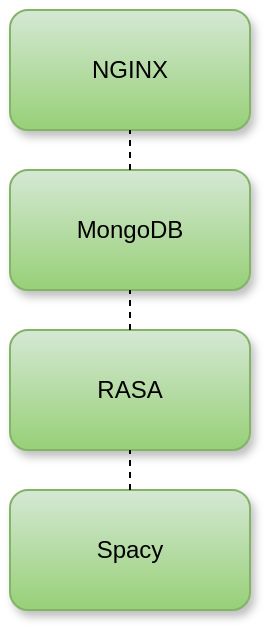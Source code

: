 <mxfile version="21.2.1" type="github">
  <diagram name="Seite-1" id="EHpXEGn98MhXjlWumOCO">
    <mxGraphModel dx="988" dy="530" grid="1" gridSize="10" guides="1" tooltips="1" connect="1" arrows="1" fold="1" page="1" pageScale="1" pageWidth="827" pageHeight="1169" math="0" shadow="0">
      <root>
        <mxCell id="0" />
        <mxCell id="1" parent="0" />
        <mxCell id="XIuJrTH9jcuLKCDRD7nm-1" value="NGINX" style="rounded=1;whiteSpace=wrap;html=1;fillColor=#d5e8d4;strokeColor=#82b366;glass=0;shadow=1;gradientColor=#97d077;fixDash=0;snapToPoint=0;portConstraintRotation=0;" vertex="1" parent="1">
          <mxGeometry x="350" y="220" width="120" height="60" as="geometry" />
        </mxCell>
        <mxCell id="XIuJrTH9jcuLKCDRD7nm-2" value="&lt;div&gt;RASA&lt;/div&gt;" style="rounded=1;whiteSpace=wrap;html=1;fillColor=#d5e8d4;strokeColor=#82b366;glass=0;shadow=1;gradientColor=#97d077;fixDash=0;snapToPoint=0;portConstraintRotation=0;" vertex="1" parent="1">
          <mxGeometry x="350" y="380" width="120" height="60" as="geometry" />
        </mxCell>
        <mxCell id="XIuJrTH9jcuLKCDRD7nm-4" value="MongoDB" style="rounded=1;whiteSpace=wrap;html=1;fillColor=#d5e8d4;strokeColor=#82b366;glass=0;shadow=1;gradientColor=#97d077;fixDash=0;snapToPoint=0;portConstraintRotation=0;" vertex="1" parent="1">
          <mxGeometry x="350" y="300" width="120" height="60" as="geometry" />
        </mxCell>
        <mxCell id="XIuJrTH9jcuLKCDRD7nm-5" value="Spacy" style="rounded=1;whiteSpace=wrap;html=1;fillColor=#d5e8d4;strokeColor=#82b366;glass=0;shadow=1;gradientColor=#97d077;fixDash=0;snapToPoint=0;portConstraintRotation=0;" vertex="1" parent="1">
          <mxGeometry x="350" y="460" width="120" height="60" as="geometry" />
        </mxCell>
        <mxCell id="XIuJrTH9jcuLKCDRD7nm-7" value="" style="endArrow=none;dashed=1;html=1;rounded=0;entryX=0.5;entryY=1;entryDx=0;entryDy=0;exitX=0.5;exitY=0;exitDx=0;exitDy=0;" edge="1" parent="1" source="XIuJrTH9jcuLKCDRD7nm-4" target="XIuJrTH9jcuLKCDRD7nm-1">
          <mxGeometry width="50" height="50" relative="1" as="geometry">
            <mxPoint x="190" y="350" as="sourcePoint" />
            <mxPoint x="240" y="300" as="targetPoint" />
          </mxGeometry>
        </mxCell>
        <mxCell id="XIuJrTH9jcuLKCDRD7nm-8" value="" style="endArrow=none;dashed=1;html=1;rounded=0;entryX=0.5;entryY=1;entryDx=0;entryDy=0;exitX=0.5;exitY=0;exitDx=0;exitDy=0;" edge="1" parent="1" source="XIuJrTH9jcuLKCDRD7nm-2" target="XIuJrTH9jcuLKCDRD7nm-4">
          <mxGeometry width="50" height="50" relative="1" as="geometry">
            <mxPoint x="610" y="410" as="sourcePoint" />
            <mxPoint x="610" y="390" as="targetPoint" />
          </mxGeometry>
        </mxCell>
        <mxCell id="XIuJrTH9jcuLKCDRD7nm-10" value="" style="endArrow=none;dashed=1;html=1;rounded=0;entryX=0.5;entryY=1;entryDx=0;entryDy=0;" edge="1" parent="1" source="XIuJrTH9jcuLKCDRD7nm-5" target="XIuJrTH9jcuLKCDRD7nm-2">
          <mxGeometry width="50" height="50" relative="1" as="geometry">
            <mxPoint x="520" y="490" as="sourcePoint" />
            <mxPoint x="520" y="470" as="targetPoint" />
          </mxGeometry>
        </mxCell>
      </root>
    </mxGraphModel>
  </diagram>
</mxfile>
